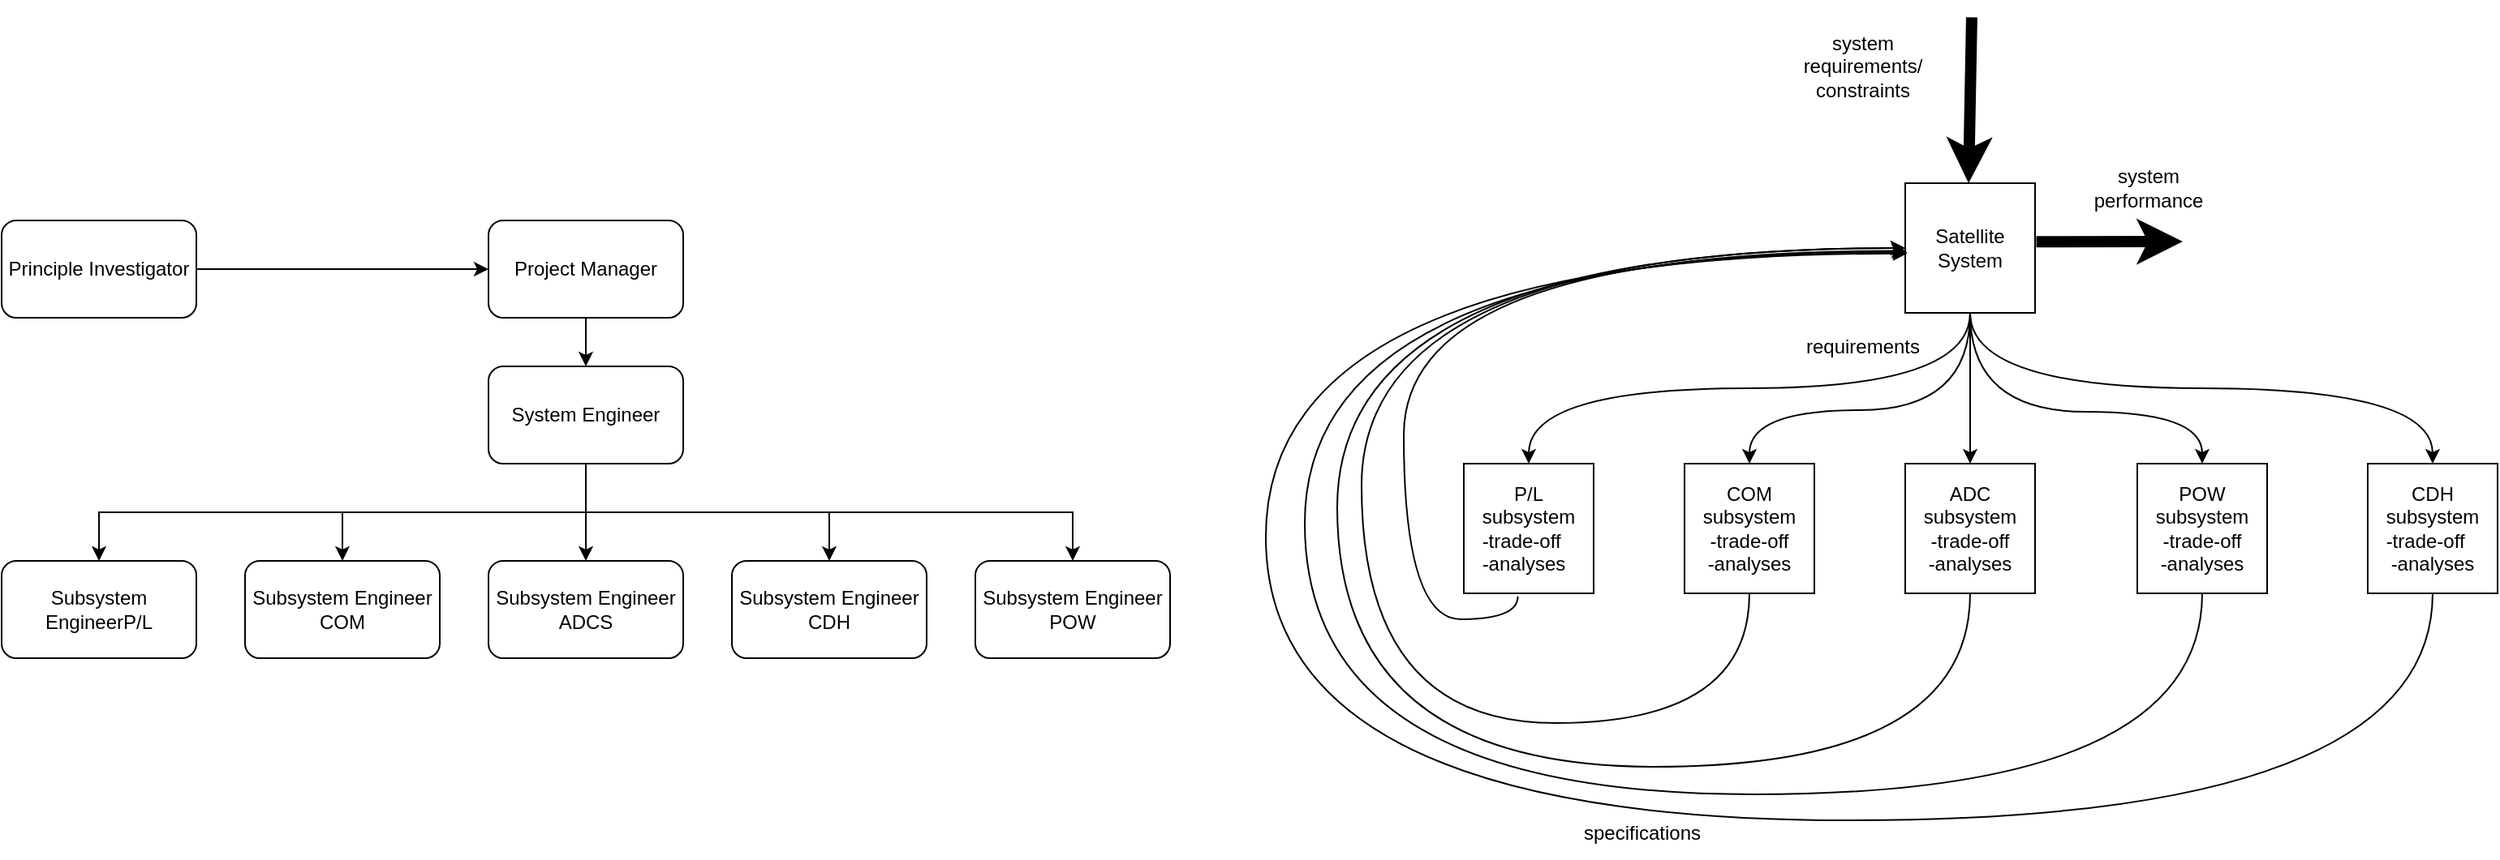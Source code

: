 <mxfile version="21.6.2" type="github">
  <diagram name="Page-1" id="ATRq2LAwiy_IREtI_l5b">
    <mxGraphModel dx="1228" dy="604" grid="0" gridSize="10" guides="1" tooltips="1" connect="1" arrows="1" fold="1" page="1" pageScale="1" pageWidth="850" pageHeight="1100" math="0" shadow="0">
      <root>
        <mxCell id="0" />
        <mxCell id="1" parent="0" />
        <mxCell id="O7q4R_RF0-p1peHL-_la-16" style="edgeStyle=orthogonalEdgeStyle;rounded=0;orthogonalLoop=1;jettySize=auto;html=1;exitX=0.5;exitY=1;exitDx=0;exitDy=0;" parent="1" source="O7q4R_RF0-p1peHL-_la-1" target="O7q4R_RF0-p1peHL-_la-2" edge="1">
          <mxGeometry relative="1" as="geometry" />
        </mxCell>
        <mxCell id="O7q4R_RF0-p1peHL-_la-1" value="Project Manager" style="rounded=1;whiteSpace=wrap;html=1;" parent="1" vertex="1">
          <mxGeometry x="440" y="230" width="120" height="60" as="geometry" />
        </mxCell>
        <mxCell id="O7q4R_RF0-p1peHL-_la-9" style="edgeStyle=orthogonalEdgeStyle;rounded=0;orthogonalLoop=1;jettySize=auto;html=1;exitX=0.5;exitY=1;exitDx=0;exitDy=0;" parent="1" source="O7q4R_RF0-p1peHL-_la-2" target="O7q4R_RF0-p1peHL-_la-7" edge="1">
          <mxGeometry relative="1" as="geometry" />
        </mxCell>
        <mxCell id="O7q4R_RF0-p1peHL-_la-10" style="edgeStyle=orthogonalEdgeStyle;rounded=0;orthogonalLoop=1;jettySize=auto;html=1;exitX=0.5;exitY=1;exitDx=0;exitDy=0;entryX=0.5;entryY=0;entryDx=0;entryDy=0;" parent="1" source="O7q4R_RF0-p1peHL-_la-2" target="O7q4R_RF0-p1peHL-_la-5" edge="1">
          <mxGeometry relative="1" as="geometry" />
        </mxCell>
        <mxCell id="O7q4R_RF0-p1peHL-_la-11" style="edgeStyle=orthogonalEdgeStyle;rounded=0;orthogonalLoop=1;jettySize=auto;html=1;exitX=0.5;exitY=1;exitDx=0;exitDy=0;entryX=0.5;entryY=0;entryDx=0;entryDy=0;" parent="1" source="O7q4R_RF0-p1peHL-_la-2" target="O7q4R_RF0-p1peHL-_la-3" edge="1">
          <mxGeometry relative="1" as="geometry" />
        </mxCell>
        <mxCell id="O7q4R_RF0-p1peHL-_la-12" style="edgeStyle=orthogonalEdgeStyle;rounded=0;orthogonalLoop=1;jettySize=auto;html=1;exitX=0.5;exitY=1;exitDx=0;exitDy=0;entryX=0.5;entryY=0;entryDx=0;entryDy=0;" parent="1" source="O7q4R_RF0-p1peHL-_la-2" target="O7q4R_RF0-p1peHL-_la-6" edge="1">
          <mxGeometry relative="1" as="geometry" />
        </mxCell>
        <mxCell id="O7q4R_RF0-p1peHL-_la-13" style="edgeStyle=orthogonalEdgeStyle;rounded=0;orthogonalLoop=1;jettySize=auto;html=1;exitX=0.5;exitY=1;exitDx=0;exitDy=0;entryX=0.5;entryY=0;entryDx=0;entryDy=0;" parent="1" source="O7q4R_RF0-p1peHL-_la-2" target="O7q4R_RF0-p1peHL-_la-8" edge="1">
          <mxGeometry relative="1" as="geometry" />
        </mxCell>
        <mxCell id="O7q4R_RF0-p1peHL-_la-2" value="System Engineer" style="rounded=1;whiteSpace=wrap;html=1;" parent="1" vertex="1">
          <mxGeometry x="440" y="320" width="120" height="60" as="geometry" />
        </mxCell>
        <mxCell id="O7q4R_RF0-p1peHL-_la-3" value="Subsystem Engineer&lt;br&gt;ADCS" style="rounded=1;whiteSpace=wrap;html=1;" parent="1" vertex="1">
          <mxGeometry x="440" y="440" width="120" height="60" as="geometry" />
        </mxCell>
        <mxCell id="O7q4R_RF0-p1peHL-_la-5" value="Subsystem Engineer&lt;br&gt;COM" style="rounded=1;whiteSpace=wrap;html=1;" parent="1" vertex="1">
          <mxGeometry x="290" y="440" width="120" height="60" as="geometry" />
        </mxCell>
        <mxCell id="O7q4R_RF0-p1peHL-_la-6" value="Subsystem Engineer&lt;br&gt;CDH" style="rounded=1;whiteSpace=wrap;html=1;" parent="1" vertex="1">
          <mxGeometry x="590" y="440" width="120" height="60" as="geometry" />
        </mxCell>
        <mxCell id="O7q4R_RF0-p1peHL-_la-7" value="Subsystem EngineerP/L" style="rounded=1;whiteSpace=wrap;html=1;" parent="1" vertex="1">
          <mxGeometry x="140" y="440" width="120" height="60" as="geometry" />
        </mxCell>
        <mxCell id="O7q4R_RF0-p1peHL-_la-8" value="Subsystem Engineer POW" style="rounded=1;whiteSpace=wrap;html=1;" parent="1" vertex="1">
          <mxGeometry x="740" y="440" width="120" height="60" as="geometry" />
        </mxCell>
        <mxCell id="O7q4R_RF0-p1peHL-_la-15" style="edgeStyle=orthogonalEdgeStyle;rounded=0;orthogonalLoop=1;jettySize=auto;html=1;exitX=1;exitY=0.5;exitDx=0;exitDy=0;entryX=0;entryY=0.5;entryDx=0;entryDy=0;" parent="1" source="O7q4R_RF0-p1peHL-_la-14" target="O7q4R_RF0-p1peHL-_la-1" edge="1">
          <mxGeometry relative="1" as="geometry" />
        </mxCell>
        <mxCell id="O7q4R_RF0-p1peHL-_la-14" value="Principle Investigator" style="rounded=1;whiteSpace=wrap;html=1;" parent="1" vertex="1">
          <mxGeometry x="140" y="230" width="120" height="60" as="geometry" />
        </mxCell>
        <mxCell id="0iLjsOzK3O0HzyLVZsIp-12" style="edgeStyle=orthogonalEdgeStyle;rounded=0;orthogonalLoop=1;jettySize=auto;html=1;exitX=0.5;exitY=1;exitDx=0;exitDy=0;entryX=0.5;entryY=0;entryDx=0;entryDy=0;curved=1;" edge="1" parent="1" source="0iLjsOzK3O0HzyLVZsIp-1" target="0iLjsOzK3O0HzyLVZsIp-6">
          <mxGeometry relative="1" as="geometry" />
        </mxCell>
        <mxCell id="0iLjsOzK3O0HzyLVZsIp-13" style="edgeStyle=orthogonalEdgeStyle;rounded=0;orthogonalLoop=1;jettySize=auto;html=1;exitX=0.5;exitY=1;exitDx=0;exitDy=0;curved=1;" edge="1" parent="1" source="0iLjsOzK3O0HzyLVZsIp-1" target="0iLjsOzK3O0HzyLVZsIp-2">
          <mxGeometry relative="1" as="geometry">
            <Array as="points">
              <mxPoint x="1353" y="347" />
              <mxPoint x="1217" y="347" />
            </Array>
          </mxGeometry>
        </mxCell>
        <mxCell id="0iLjsOzK3O0HzyLVZsIp-14" style="edgeStyle=orthogonalEdgeStyle;rounded=0;orthogonalLoop=1;jettySize=auto;html=1;exitX=0.5;exitY=1;exitDx=0;exitDy=0;entryX=0.5;entryY=0;entryDx=0;entryDy=0;curved=1;" edge="1" parent="1" source="0iLjsOzK3O0HzyLVZsIp-1" target="0iLjsOzK3O0HzyLVZsIp-3">
          <mxGeometry relative="1" as="geometry" />
        </mxCell>
        <mxCell id="0iLjsOzK3O0HzyLVZsIp-15" style="edgeStyle=orthogonalEdgeStyle;rounded=0;orthogonalLoop=1;jettySize=auto;html=1;exitX=0.5;exitY=1;exitDx=0;exitDy=0;curved=1;" edge="1" parent="1" source="0iLjsOzK3O0HzyLVZsIp-1" target="0iLjsOzK3O0HzyLVZsIp-4">
          <mxGeometry relative="1" as="geometry">
            <Array as="points">
              <mxPoint x="1353" y="348" />
              <mxPoint x="1496" y="348" />
            </Array>
          </mxGeometry>
        </mxCell>
        <mxCell id="0iLjsOzK3O0HzyLVZsIp-16" style="edgeStyle=orthogonalEdgeStyle;rounded=0;orthogonalLoop=1;jettySize=auto;html=1;exitX=0.5;exitY=1;exitDx=0;exitDy=0;entryX=0.5;entryY=0;entryDx=0;entryDy=0;curved=1;" edge="1" parent="1" source="0iLjsOzK3O0HzyLVZsIp-1" target="0iLjsOzK3O0HzyLVZsIp-5">
          <mxGeometry relative="1" as="geometry" />
        </mxCell>
        <mxCell id="0iLjsOzK3O0HzyLVZsIp-1" value="Satellite System" style="whiteSpace=wrap;html=1;aspect=fixed;" vertex="1" parent="1">
          <mxGeometry x="1313" y="207" width="80" height="80" as="geometry" />
        </mxCell>
        <mxCell id="0iLjsOzK3O0HzyLVZsIp-2" value="&lt;div&gt;COM subsystem&lt;/div&gt;&lt;div&gt;-trade-off&lt;/div&gt;&lt;div&gt;-analyses&lt;/div&gt;" style="whiteSpace=wrap;html=1;aspect=fixed;" vertex="1" parent="1">
          <mxGeometry x="1177" y="380" width="80" height="80" as="geometry" />
        </mxCell>
        <mxCell id="0iLjsOzK3O0HzyLVZsIp-17" style="edgeStyle=orthogonalEdgeStyle;rounded=0;orthogonalLoop=1;jettySize=auto;html=1;exitX=0.5;exitY=1;exitDx=0;exitDy=0;entryX=0;entryY=0.5;entryDx=0;entryDy=0;curved=1;" edge="1" parent="1" source="0iLjsOzK3O0HzyLVZsIp-3" target="0iLjsOzK3O0HzyLVZsIp-1">
          <mxGeometry relative="1" as="geometry">
            <Array as="points">
              <mxPoint x="1353" y="567" />
              <mxPoint x="963" y="567" />
              <mxPoint x="963" y="247" />
            </Array>
          </mxGeometry>
        </mxCell>
        <mxCell id="0iLjsOzK3O0HzyLVZsIp-3" value="&lt;div&gt;ADC subsystem&lt;/div&gt;&lt;div&gt;-trade-off&lt;/div&gt;&lt;div&gt;-analyses&lt;/div&gt;" style="whiteSpace=wrap;html=1;aspect=fixed;" vertex="1" parent="1">
          <mxGeometry x="1313" y="380" width="80" height="80" as="geometry" />
        </mxCell>
        <mxCell id="0iLjsOzK3O0HzyLVZsIp-4" value="&lt;div&gt;POW subsystem&lt;/div&gt;&lt;div&gt;-trade-off&lt;/div&gt;&lt;div&gt;-analyses&lt;/div&gt;" style="whiteSpace=wrap;html=1;aspect=fixed;" vertex="1" parent="1">
          <mxGeometry x="1456" y="380" width="80" height="80" as="geometry" />
        </mxCell>
        <mxCell id="0iLjsOzK3O0HzyLVZsIp-5" value="CDH&lt;br&gt;subsystem&lt;div align=&quot;left&quot;&gt;-trade-off&lt;/div&gt;-analyses" style="whiteSpace=wrap;html=1;aspect=fixed;" vertex="1" parent="1">
          <mxGeometry x="1598" y="380" width="80" height="80" as="geometry" />
        </mxCell>
        <mxCell id="0iLjsOzK3O0HzyLVZsIp-6" value="P/L&lt;br&gt;subsystem&lt;div align=&quot;left&quot;&gt;-trade-off&lt;/div&gt;&lt;div align=&quot;left&quot;&gt;-analyses&lt;/div&gt;" style="whiteSpace=wrap;html=1;aspect=fixed;" vertex="1" parent="1">
          <mxGeometry x="1041" y="380" width="80" height="80" as="geometry" />
        </mxCell>
        <mxCell id="0iLjsOzK3O0HzyLVZsIp-19" style="edgeStyle=orthogonalEdgeStyle;rounded=0;orthogonalLoop=1;jettySize=auto;html=1;exitX=0.5;exitY=1;exitDx=0;exitDy=0;entryX=0;entryY=0.5;entryDx=0;entryDy=0;curved=1;" edge="1" parent="1" source="0iLjsOzK3O0HzyLVZsIp-2" target="0iLjsOzK3O0HzyLVZsIp-1">
          <mxGeometry relative="1" as="geometry">
            <mxPoint x="1267" y="444" as="sourcePoint" />
            <mxPoint x="1444" y="230" as="targetPoint" />
            <Array as="points">
              <mxPoint x="1217" y="540" />
              <mxPoint x="978" y="540" />
              <mxPoint x="978" y="247" />
            </Array>
          </mxGeometry>
        </mxCell>
        <mxCell id="0iLjsOzK3O0HzyLVZsIp-20" style="edgeStyle=orthogonalEdgeStyle;rounded=0;orthogonalLoop=1;jettySize=auto;html=1;exitX=0.416;exitY=1.023;exitDx=0;exitDy=0;entryX=0.006;entryY=0.522;entryDx=0;entryDy=0;curved=1;exitPerimeter=0;entryPerimeter=0;" edge="1" parent="1" source="0iLjsOzK3O0HzyLVZsIp-6" target="0iLjsOzK3O0HzyLVZsIp-1">
          <mxGeometry relative="1" as="geometry">
            <mxPoint x="1082" y="475.88" as="sourcePoint" />
            <mxPoint x="1399.12" y="262" as="targetPoint" />
            <Array as="points">
              <mxPoint x="1074" y="476" />
              <mxPoint x="1004" y="476" />
              <mxPoint x="1004" y="249" />
            </Array>
          </mxGeometry>
        </mxCell>
        <mxCell id="0iLjsOzK3O0HzyLVZsIp-21" style="edgeStyle=orthogonalEdgeStyle;rounded=0;orthogonalLoop=1;jettySize=auto;html=1;exitX=0.5;exitY=1;exitDx=0;exitDy=0;entryX=0.015;entryY=0.531;entryDx=0;entryDy=0;curved=1;entryPerimeter=0;" edge="1" parent="1" source="0iLjsOzK3O0HzyLVZsIp-4" target="0iLjsOzK3O0HzyLVZsIp-1">
          <mxGeometry relative="1" as="geometry">
            <mxPoint x="1363" y="470" as="sourcePoint" />
            <mxPoint x="1403" y="257" as="targetPoint" />
            <Array as="points">
              <mxPoint x="1496" y="584" />
              <mxPoint x="943" y="584" />
              <mxPoint x="943" y="249" />
            </Array>
          </mxGeometry>
        </mxCell>
        <mxCell id="0iLjsOzK3O0HzyLVZsIp-22" style="edgeStyle=orthogonalEdgeStyle;rounded=0;orthogonalLoop=1;jettySize=auto;html=1;exitX=0.5;exitY=1;exitDx=0;exitDy=0;curved=1;entryX=0.018;entryY=0.542;entryDx=0;entryDy=0;entryPerimeter=0;" edge="1" parent="1" source="0iLjsOzK3O0HzyLVZsIp-5" target="0iLjsOzK3O0HzyLVZsIp-1">
          <mxGeometry relative="1" as="geometry">
            <mxPoint x="1506" y="470" as="sourcePoint" />
            <mxPoint x="1395" y="247" as="targetPoint" />
            <Array as="points">
              <mxPoint x="1638" y="600" />
              <mxPoint x="919" y="600" />
              <mxPoint x="919" y="250" />
            </Array>
          </mxGeometry>
        </mxCell>
        <mxCell id="0iLjsOzK3O0HzyLVZsIp-23" value="requirements" style="text;html=1;strokeColor=none;fillColor=none;align=center;verticalAlign=middle;whiteSpace=wrap;rounded=0;" vertex="1" parent="1">
          <mxGeometry x="1257" y="293" width="60" height="30" as="geometry" />
        </mxCell>
        <mxCell id="0iLjsOzK3O0HzyLVZsIp-24" value="specifications" style="text;html=1;strokeColor=none;fillColor=none;align=center;verticalAlign=middle;whiteSpace=wrap;rounded=0;" vertex="1" parent="1">
          <mxGeometry x="1121" y="593" width="60" height="30" as="geometry" />
        </mxCell>
        <mxCell id="0iLjsOzK3O0HzyLVZsIp-26" value="" style="endArrow=classic;html=1;rounded=0;entryX=0.413;entryY=-0.008;entryDx=0;entryDy=0;entryPerimeter=0;strokeWidth=7;" edge="1" parent="1">
          <mxGeometry width="50" height="50" relative="1" as="geometry">
            <mxPoint x="1353.98" y="104.64" as="sourcePoint" />
            <mxPoint x="1352.02" y="207" as="targetPoint" />
          </mxGeometry>
        </mxCell>
        <mxCell id="0iLjsOzK3O0HzyLVZsIp-27" value="system performance" style="text;html=1;strokeColor=none;fillColor=none;align=center;verticalAlign=middle;whiteSpace=wrap;rounded=0;" vertex="1" parent="1">
          <mxGeometry x="1433" y="195" width="60" height="30" as="geometry" />
        </mxCell>
        <mxCell id="0iLjsOzK3O0HzyLVZsIp-28" value="" style="endArrow=classic;html=1;rounded=0;strokeWidth=7;exitX=1.01;exitY=0.452;exitDx=0;exitDy=0;exitPerimeter=0;" edge="1" parent="1" source="0iLjsOzK3O0HzyLVZsIp-1">
          <mxGeometry width="50" height="50" relative="1" as="geometry">
            <mxPoint x="1474" y="165" as="sourcePoint" />
            <mxPoint x="1484" y="243" as="targetPoint" />
          </mxGeometry>
        </mxCell>
        <mxCell id="0iLjsOzK3O0HzyLVZsIp-29" value="&lt;div&gt;system requirements/ constraints&lt;br&gt;&lt;/div&gt;" style="text;html=1;strokeColor=none;fillColor=none;align=center;verticalAlign=middle;whiteSpace=wrap;rounded=0;" vertex="1" parent="1">
          <mxGeometry x="1257" y="120" width="60" height="30" as="geometry" />
        </mxCell>
      </root>
    </mxGraphModel>
  </diagram>
</mxfile>
